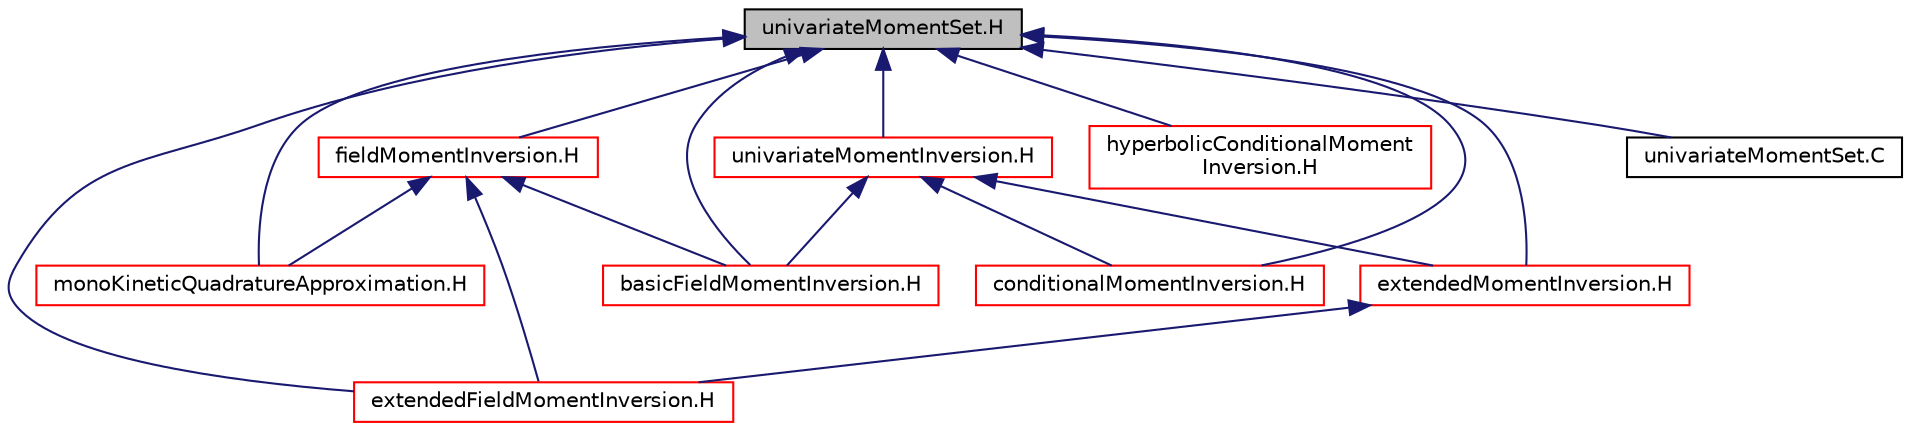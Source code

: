 digraph "univariateMomentSet.H"
{
  bgcolor="transparent";
  edge [fontname="Helvetica",fontsize="10",labelfontname="Helvetica",labelfontsize="10"];
  node [fontname="Helvetica",fontsize="10",shape=record];
  Node12 [label="univariateMomentSet.H",height=0.2,width=0.4,color="black", fillcolor="grey75", style="filled", fontcolor="black"];
  Node12 -> Node13 [dir="back",color="midnightblue",fontsize="10",style="solid",fontname="Helvetica"];
  Node13 [label="basicFieldMomentInversion.H",height=0.2,width=0.4,color="red",URL="$a00032.html"];
  Node12 -> Node32 [dir="back",color="midnightblue",fontsize="10",style="solid",fontname="Helvetica"];
  Node32 [label="extendedFieldMomentInversion.H",height=0.2,width=0.4,color="red",URL="$a00044.html"];
  Node12 -> Node34 [dir="back",color="midnightblue",fontsize="10",style="solid",fontname="Helvetica"];
  Node34 [label="fieldMomentInversion.H",height=0.2,width=0.4,color="red",URL="$a00050.html"];
  Node34 -> Node13 [dir="back",color="midnightblue",fontsize="10",style="solid",fontname="Helvetica"];
  Node34 -> Node32 [dir="back",color="midnightblue",fontsize="10",style="solid",fontname="Helvetica"];
  Node34 -> Node39 [dir="back",color="midnightblue",fontsize="10",style="solid",fontname="Helvetica"];
  Node39 [label="monoKineticQuadratureApproximation.H",height=0.2,width=0.4,color="red",URL="$a00647.html"];
  Node12 -> Node114 [dir="back",color="midnightblue",fontsize="10",style="solid",fontname="Helvetica"];
  Node114 [label="conditionalMomentInversion.H",height=0.2,width=0.4,color="red",URL="$a00203.html"];
  Node12 -> Node116 [dir="back",color="midnightblue",fontsize="10",style="solid",fontname="Helvetica"];
  Node116 [label="hyperbolicConditionalMoment\lInversion.H",height=0.2,width=0.4,color="red",URL="$a00209.html"];
  Node12 -> Node122 [dir="back",color="midnightblue",fontsize="10",style="solid",fontname="Helvetica"];
  Node122 [label="univariateMomentInversion.H",height=0.2,width=0.4,color="red",URL="$a00272.html"];
  Node122 -> Node13 [dir="back",color="midnightblue",fontsize="10",style="solid",fontname="Helvetica"];
  Node122 -> Node114 [dir="back",color="midnightblue",fontsize="10",style="solid",fontname="Helvetica"];
  Node122 -> Node135 [dir="back",color="midnightblue",fontsize="10",style="solid",fontname="Helvetica"];
  Node135 [label="extendedMomentInversion.H",height=0.2,width=0.4,color="red",URL="$a00287.html"];
  Node135 -> Node32 [dir="back",color="midnightblue",fontsize="10",style="solid",fontname="Helvetica"];
  Node12 -> Node135 [dir="back",color="midnightblue",fontsize="10",style="solid",fontname="Helvetica"];
  Node12 -> Node144 [dir="back",color="midnightblue",fontsize="10",style="solid",fontname="Helvetica"];
  Node144 [label="univariateMomentSet.C",height=0.2,width=0.4,color="black",URL="$a00347.html"];
  Node12 -> Node39 [dir="back",color="midnightblue",fontsize="10",style="solid",fontname="Helvetica"];
}
